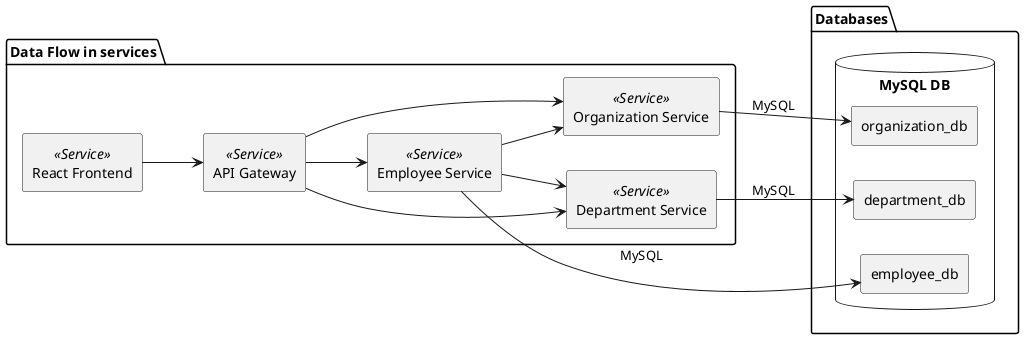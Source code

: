 @startuml
left to right direction

skinparam componentStyle rectangle

package "Data Flow in services" {
  [Department Service] <<Service>>
  [Organization Service] <<Service>>
  [API Gateway] <<Service>>
  [React Frontend] <<Service>>
  [Employee Service] <<Service>>
}

package "Databases" {
  database "MySQL DB" as mysql {
    [department_db]
    [organization_db]
    [employee_db]
}

[Department Service] --> [department_db] : "MySQL"
[Organization Service] --> [organization_db] : "MySQL"
[Employee Service] --> [employee_db] : "MySQL"

[React Frontend] --> [API Gateway]

[API Gateway] --> [Employee Service]
[API Gateway] --> [Department Service]
[API Gateway] --> [Organization Service]

[Employee Service] --> [Department Service]
[Employee Service] --> [Organization Service]

@enduml
